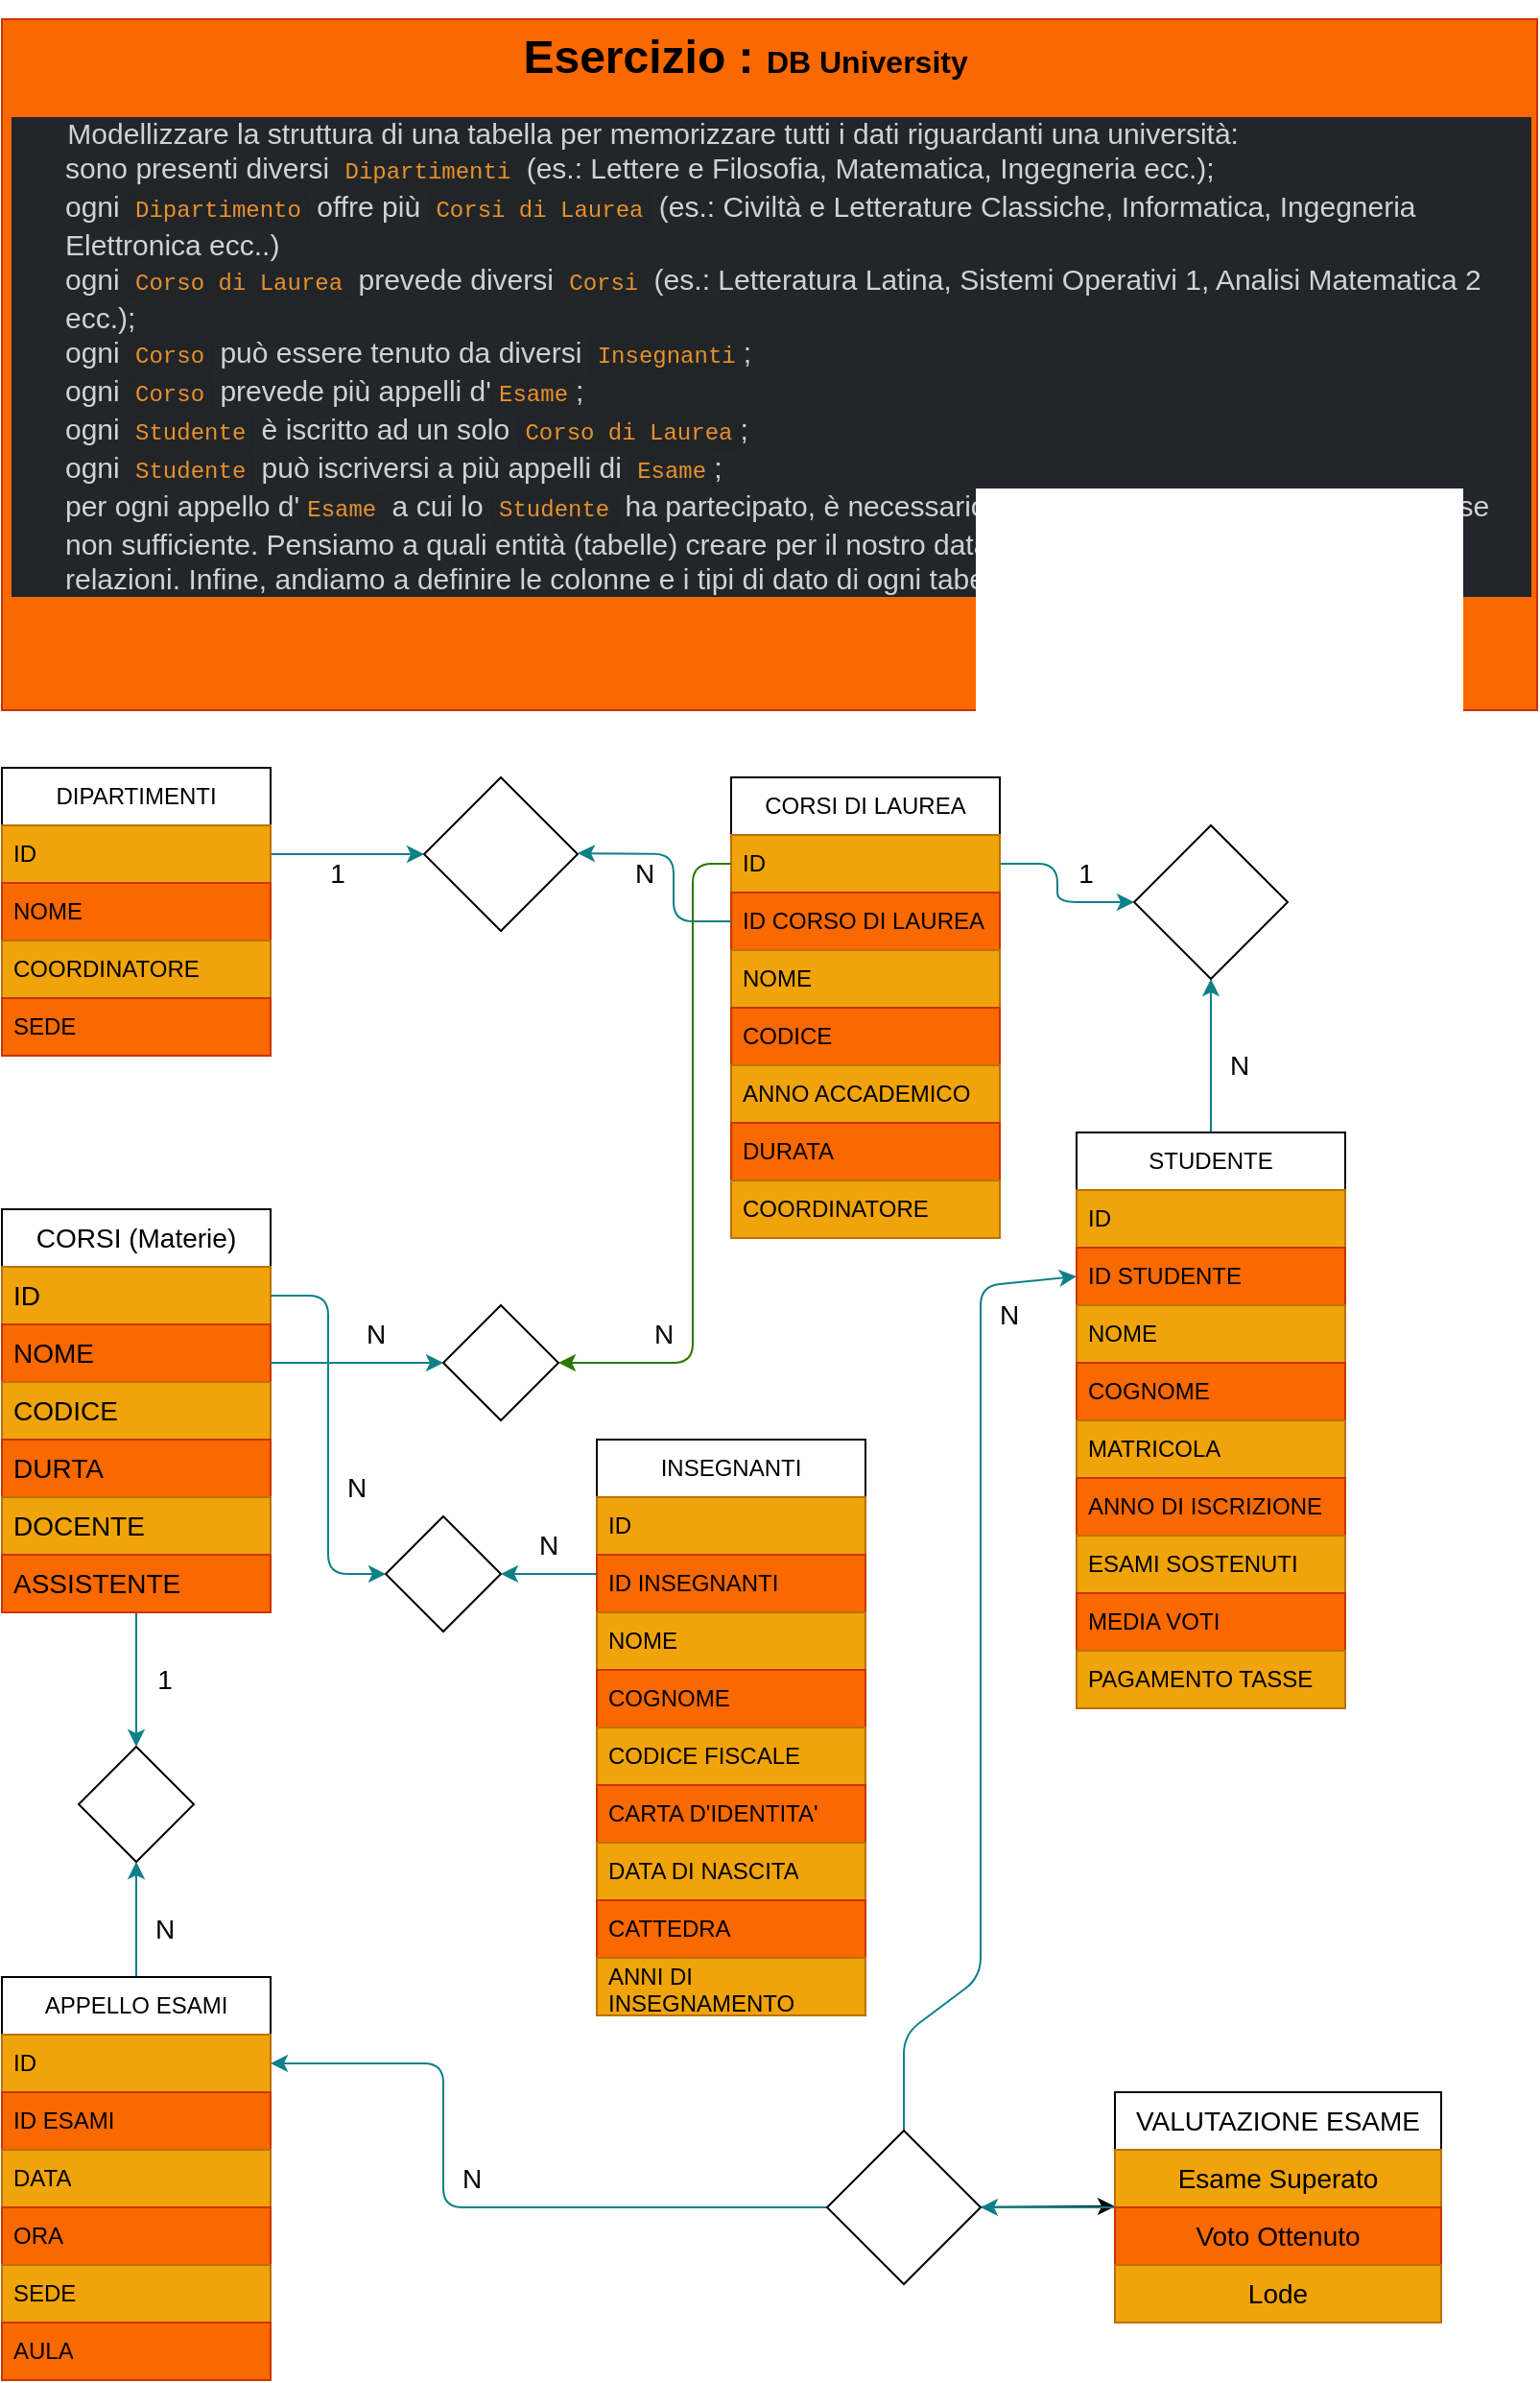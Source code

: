 <mxfile>
    <diagram id="fTMLHT3HFaxz6WOldOXO" name="Pagina-1">
        <mxGraphModel dx="564" dy="1638" grid="1" gridSize="10" guides="1" tooltips="1" connect="1" arrows="1" fold="1" page="1" pageScale="1" pageWidth="827" pageHeight="1169" math="0" shadow="0">
            <root>
                <mxCell id="0"/>
                <mxCell id="1" parent="0"/>
                <mxCell id="81" value="" style="edgeStyle=none;html=1;fontSize=14;fillColor=#b0e3e6;strokeColor=#0e8088;entryX=0;entryY=0.5;entryDx=0;entryDy=0;" parent="1" target="76" edge="1">
                    <mxGeometry relative="1" as="geometry">
                        <mxPoint x="530" y="60" as="sourcePoint"/>
                        <Array as="points">
                            <mxPoint x="560" y="60"/>
                            <mxPoint x="560" y="80"/>
                        </Array>
                    </mxGeometry>
                </mxCell>
                <mxCell id="3" value="CORSI DI LAUREA" style="swimlane;fontStyle=0;childLayout=stackLayout;horizontal=1;startSize=30;horizontalStack=0;resizeParent=1;resizeParentMax=0;resizeLast=0;collapsible=1;marginBottom=0;whiteSpace=wrap;html=1;" parent="1" vertex="1">
                    <mxGeometry x="390" y="15" width="140" height="240" as="geometry">
                        <mxRectangle x="350" y="10" width="150" height="30" as="alternateBounds"/>
                    </mxGeometry>
                </mxCell>
                <mxCell id="21" value="ID&lt;span style=&quot;white-space: pre;&quot;&gt;&#9;&lt;/span&gt;" style="text;strokeColor=#BD7000;fillColor=#f0a30a;align=left;verticalAlign=middle;spacingLeft=4;spacingRight=4;overflow=hidden;points=[[0,0.5],[1,0.5]];portConstraint=eastwest;rotatable=0;whiteSpace=wrap;html=1;fontColor=#000000;" parent="3" vertex="1">
                    <mxGeometry y="30" width="140" height="30" as="geometry"/>
                </mxCell>
                <mxCell id="22" value="ID CORSO DI LAUREA" style="text;strokeColor=#C73500;fillColor=#fa6800;align=left;verticalAlign=middle;spacingLeft=4;spacingRight=4;overflow=hidden;points=[[0,0.5],[1,0.5]];portConstraint=eastwest;rotatable=0;whiteSpace=wrap;html=1;fontColor=#000000;" parent="3" vertex="1">
                    <mxGeometry y="60" width="140" height="30" as="geometry"/>
                </mxCell>
                <mxCell id="27" value="NOME" style="text;strokeColor=#BD7000;fillColor=#f0a30a;align=left;verticalAlign=middle;spacingLeft=4;spacingRight=4;overflow=hidden;points=[[0,0.5],[1,0.5]];portConstraint=eastwest;rotatable=0;whiteSpace=wrap;html=1;fontColor=#000000;" parent="3" vertex="1">
                    <mxGeometry y="90" width="140" height="30" as="geometry"/>
                </mxCell>
                <mxCell id="23" value="CODICE" style="text;strokeColor=#C73500;fillColor=#fa6800;align=left;verticalAlign=middle;spacingLeft=4;spacingRight=4;overflow=hidden;points=[[0,0.5],[1,0.5]];portConstraint=eastwest;rotatable=0;whiteSpace=wrap;html=1;fontColor=#000000;" parent="3" vertex="1">
                    <mxGeometry y="120" width="140" height="30" as="geometry"/>
                </mxCell>
                <mxCell id="24" value="ANNO ACCADEMICO" style="text;strokeColor=#BD7000;fillColor=#f0a30a;align=left;verticalAlign=middle;spacingLeft=4;spacingRight=4;overflow=hidden;points=[[0,0.5],[1,0.5]];portConstraint=eastwest;rotatable=0;whiteSpace=wrap;html=1;fontColor=#000000;" parent="3" vertex="1">
                    <mxGeometry y="150" width="140" height="30" as="geometry"/>
                </mxCell>
                <mxCell id="25" value="DURATA" style="text;strokeColor=#C73500;fillColor=#fa6800;align=left;verticalAlign=middle;spacingLeft=4;spacingRight=4;overflow=hidden;points=[[0,0.5],[1,0.5]];portConstraint=eastwest;rotatable=0;whiteSpace=wrap;html=1;fontColor=#000000;" parent="3" vertex="1">
                    <mxGeometry y="180" width="140" height="30" as="geometry"/>
                </mxCell>
                <mxCell id="26" value="COORDINATORE" style="text;strokeColor=#BD7000;fillColor=#f0a30a;align=left;verticalAlign=middle;spacingLeft=4;spacingRight=4;overflow=hidden;points=[[0,0.5],[1,0.5]];portConstraint=eastwest;rotatable=0;whiteSpace=wrap;html=1;fontColor=#000000;" parent="3" vertex="1">
                    <mxGeometry y="210" width="140" height="30" as="geometry"/>
                </mxCell>
                <mxCell id="72" value="" style="edgeStyle=none;html=1;fontSize=14;strokeColor=#0e8088;fillColor=#b0e3e6;exitX=1;exitY=0.5;exitDx=0;exitDy=0;entryX=0;entryY=0.5;entryDx=0;entryDy=0;" parent="1" target="12" edge="1" source="8">
                    <mxGeometry relative="1" as="geometry">
                        <mxPoint x="150" y="80" as="sourcePoint"/>
                        <Array as="points">
                            <mxPoint x="220" y="55"/>
                        </Array>
                    </mxGeometry>
                </mxCell>
                <mxCell id="7" value="DIPARTIMENTI" style="swimlane;fontStyle=0;childLayout=stackLayout;horizontal=1;startSize=30;horizontalStack=0;resizeParent=1;resizeParentMax=0;resizeLast=0;collapsible=1;marginBottom=0;whiteSpace=wrap;html=1;" parent="1" vertex="1">
                    <mxGeometry x="10" y="10" width="140" height="150" as="geometry"/>
                </mxCell>
                <mxCell id="8" value="ID" style="text;align=left;verticalAlign=middle;spacingLeft=4;spacingRight=4;overflow=hidden;points=[[0,0.5],[1,0.5]];portConstraint=eastwest;rotatable=0;whiteSpace=wrap;html=1;fillColor=#f0a30a;fontColor=#000000;strokeColor=#BD7000;" parent="7" vertex="1">
                    <mxGeometry y="30" width="140" height="30" as="geometry"/>
                </mxCell>
                <mxCell id="10" value="NOME&lt;span style=&quot;white-space: pre;&quot;&gt;&#9;&lt;span style=&quot;white-space: pre;&quot;&gt;&#9;&lt;/span&gt;&lt;/span&gt;" style="text;align=left;verticalAlign=middle;spacingLeft=4;spacingRight=4;overflow=hidden;points=[[0,0.5],[1,0.5]];portConstraint=eastwest;rotatable=0;whiteSpace=wrap;html=1;fillColor=#fa6800;fontColor=#000000;strokeColor=#C73500;" parent="7" vertex="1">
                    <mxGeometry y="60" width="140" height="30" as="geometry"/>
                </mxCell>
                <mxCell id="5" value="COORDINATORE" style="text;strokeColor=#BD7000;fillColor=#f0a30a;align=left;verticalAlign=middle;spacingLeft=4;spacingRight=4;overflow=hidden;points=[[0,0.5],[1,0.5]];portConstraint=eastwest;rotatable=0;whiteSpace=wrap;html=1;fontColor=#000000;" parent="7" vertex="1">
                    <mxGeometry y="90" width="140" height="30" as="geometry"/>
                </mxCell>
                <mxCell id="6" value="SEDE" style="text;strokeColor=#C73500;fillColor=#fa6800;align=left;verticalAlign=middle;spacingLeft=4;spacingRight=4;overflow=hidden;points=[[0,0.5],[1,0.5]];portConstraint=eastwest;rotatable=0;whiteSpace=wrap;html=1;fontColor=#000000;" parent="7" vertex="1">
                    <mxGeometry y="120" width="140" height="30" as="geometry"/>
                </mxCell>
                <mxCell id="12" value="" style="rhombus;whiteSpace=wrap;html=1;" parent="1" vertex="1">
                    <mxGeometry x="230" y="15" width="80" height="80" as="geometry"/>
                </mxCell>
                <mxCell id="14" value="INSEGNANTI" style="swimlane;fontStyle=0;childLayout=stackLayout;horizontal=1;startSize=30;horizontalStack=0;resizeParent=1;resizeParentMax=0;resizeLast=0;collapsible=1;marginBottom=0;whiteSpace=wrap;html=1;" parent="1" vertex="1">
                    <mxGeometry x="320" y="360" width="140" height="300" as="geometry"/>
                </mxCell>
                <mxCell id="15" value="ID" style="text;strokeColor=#BD7000;fillColor=#f0a30a;align=left;verticalAlign=middle;spacingLeft=4;spacingRight=4;overflow=hidden;points=[[0,0.5],[1,0.5]];portConstraint=eastwest;rotatable=0;whiteSpace=wrap;html=1;fontColor=#000000;" parent="14" vertex="1">
                    <mxGeometry y="30" width="140" height="30" as="geometry"/>
                </mxCell>
                <mxCell id="16" value="ID INSEGNANTI" style="text;strokeColor=#C73500;fillColor=#fa6800;align=left;verticalAlign=middle;spacingLeft=4;spacingRight=4;overflow=hidden;points=[[0,0.5],[1,0.5]];portConstraint=eastwest;rotatable=0;whiteSpace=wrap;html=1;fontColor=#000000;" parent="14" vertex="1">
                    <mxGeometry y="60" width="140" height="30" as="geometry"/>
                </mxCell>
                <mxCell id="17" value="NOME" style="text;strokeColor=#BD7000;fillColor=#f0a30a;align=left;verticalAlign=middle;spacingLeft=4;spacingRight=4;overflow=hidden;points=[[0,0.5],[1,0.5]];portConstraint=eastwest;rotatable=0;whiteSpace=wrap;html=1;fontColor=#000000;" parent="14" vertex="1">
                    <mxGeometry y="90" width="140" height="30" as="geometry"/>
                </mxCell>
                <mxCell id="4" value="COGNOME" style="text;strokeColor=#C73500;fillColor=#fa6800;align=left;verticalAlign=middle;spacingLeft=4;spacingRight=4;overflow=hidden;points=[[0,0.5],[1,0.5]];portConstraint=eastwest;rotatable=0;whiteSpace=wrap;html=1;fontColor=#000000;" parent="14" vertex="1">
                    <mxGeometry y="120" width="140" height="30" as="geometry"/>
                </mxCell>
                <mxCell id="28" value="CODICE FISCALE" style="text;strokeColor=#BD7000;fillColor=#f0a30a;align=left;verticalAlign=middle;spacingLeft=4;spacingRight=4;overflow=hidden;points=[[0,0.5],[1,0.5]];portConstraint=eastwest;rotatable=0;whiteSpace=wrap;html=1;fontColor=#000000;" parent="14" vertex="1">
                    <mxGeometry y="150" width="140" height="30" as="geometry"/>
                </mxCell>
                <mxCell id="29" value="CARTA D'IDENTITA'" style="text;strokeColor=#C73500;fillColor=#fa6800;align=left;verticalAlign=middle;spacingLeft=4;spacingRight=4;overflow=hidden;points=[[0,0.5],[1,0.5]];portConstraint=eastwest;rotatable=0;whiteSpace=wrap;html=1;fontColor=#000000;" parent="14" vertex="1">
                    <mxGeometry y="180" width="140" height="30" as="geometry"/>
                </mxCell>
                <mxCell id="30" value="DATA DI NASCITA" style="text;strokeColor=#BD7000;fillColor=#f0a30a;align=left;verticalAlign=middle;spacingLeft=4;spacingRight=4;overflow=hidden;points=[[0,0.5],[1,0.5]];portConstraint=eastwest;rotatable=0;whiteSpace=wrap;html=1;fontColor=#000000;" parent="14" vertex="1">
                    <mxGeometry y="210" width="140" height="30" as="geometry"/>
                </mxCell>
                <mxCell id="31" value="CATTEDRA" style="text;strokeColor=#C73500;fillColor=#fa6800;align=left;verticalAlign=middle;spacingLeft=4;spacingRight=4;overflow=hidden;points=[[0,0.5],[1,0.5]];portConstraint=eastwest;rotatable=0;whiteSpace=wrap;html=1;fontColor=#000000;" parent="14" vertex="1">
                    <mxGeometry y="240" width="140" height="30" as="geometry"/>
                </mxCell>
                <mxCell id="32" value="ANNI DI INSEGNAMENTO" style="text;strokeColor=#BD7000;fillColor=#f0a30a;align=left;verticalAlign=middle;spacingLeft=4;spacingRight=4;overflow=hidden;points=[[0,0.5],[1,0.5]];portConstraint=eastwest;rotatable=0;whiteSpace=wrap;html=1;fontColor=#000000;" parent="14" vertex="1">
                    <mxGeometry y="270" width="140" height="30" as="geometry"/>
                </mxCell>
                <mxCell id="107" value="" style="edgeStyle=none;html=1;fontSize=14;fillColor=#b0e3e6;strokeColor=#0e8088;" parent="1" source="34" target="105" edge="1">
                    <mxGeometry relative="1" as="geometry"/>
                </mxCell>
                <mxCell id="34" value="APPELLO ESAMI" style="swimlane;fontStyle=0;childLayout=stackLayout;horizontal=1;startSize=30;horizontalStack=0;resizeParent=1;resizeParentMax=0;resizeLast=0;collapsible=1;marginBottom=0;whiteSpace=wrap;html=1;" parent="1" vertex="1">
                    <mxGeometry x="10" y="640" width="140" height="210" as="geometry"/>
                </mxCell>
                <mxCell id="35" value="ID" style="text;strokeColor=#BD7000;fillColor=#f0a30a;align=left;verticalAlign=middle;spacingLeft=4;spacingRight=4;overflow=hidden;points=[[0,0.5],[1,0.5]];portConstraint=eastwest;rotatable=0;whiteSpace=wrap;html=1;fontColor=#000000;" parent="34" vertex="1">
                    <mxGeometry y="30" width="140" height="30" as="geometry"/>
                </mxCell>
                <mxCell id="36" value="ID ESAMI" style="text;strokeColor=#C73500;fillColor=#fa6800;align=left;verticalAlign=middle;spacingLeft=4;spacingRight=4;overflow=hidden;points=[[0,0.5],[1,0.5]];portConstraint=eastwest;rotatable=0;whiteSpace=wrap;html=1;fontColor=#000000;" parent="34" vertex="1">
                    <mxGeometry y="60" width="140" height="30" as="geometry"/>
                </mxCell>
                <mxCell id="37" value="DATA" style="text;strokeColor=#BD7000;fillColor=#f0a30a;align=left;verticalAlign=middle;spacingLeft=4;spacingRight=4;overflow=hidden;points=[[0,0.5],[1,0.5]];portConstraint=eastwest;rotatable=0;whiteSpace=wrap;html=1;fontColor=#000000;" parent="34" vertex="1">
                    <mxGeometry y="90" width="140" height="30" as="geometry"/>
                </mxCell>
                <mxCell id="38" value="ORA" style="text;strokeColor=#C73500;fillColor=#fa6800;align=left;verticalAlign=middle;spacingLeft=4;spacingRight=4;overflow=hidden;points=[[0,0.5],[1,0.5]];portConstraint=eastwest;rotatable=0;whiteSpace=wrap;html=1;fontColor=#000000;" parent="34" vertex="1">
                    <mxGeometry y="120" width="140" height="30" as="geometry"/>
                </mxCell>
                <mxCell id="39" value="SEDE" style="text;strokeColor=#BD7000;fillColor=#f0a30a;align=left;verticalAlign=middle;spacingLeft=4;spacingRight=4;overflow=hidden;points=[[0,0.5],[1,0.5]];portConstraint=eastwest;rotatable=0;whiteSpace=wrap;html=1;fontColor=#000000;" parent="34" vertex="1">
                    <mxGeometry y="150" width="140" height="30" as="geometry"/>
                </mxCell>
                <mxCell id="40" value="AULA" style="text;strokeColor=#C73500;fillColor=#fa6800;align=left;verticalAlign=middle;spacingLeft=4;spacingRight=4;overflow=hidden;points=[[0,0.5],[1,0.5]];portConstraint=eastwest;rotatable=0;whiteSpace=wrap;html=1;fontColor=#000000;" parent="34" vertex="1">
                    <mxGeometry y="180" width="140" height="30" as="geometry"/>
                </mxCell>
                <mxCell id="109" value="" style="edgeStyle=none;html=1;fontSize=14;fillColor=#b0e3e6;strokeColor=#0e8088;" parent="1" source="41" target="76" edge="1">
                    <mxGeometry relative="1" as="geometry"/>
                </mxCell>
                <mxCell id="41" value="STUDENTE" style="swimlane;fontStyle=0;childLayout=stackLayout;horizontal=1;startSize=30;horizontalStack=0;resizeParent=1;resizeParentMax=0;resizeLast=0;collapsible=1;marginBottom=0;whiteSpace=wrap;html=1;" parent="1" vertex="1">
                    <mxGeometry x="570" y="200" width="140" height="300" as="geometry"/>
                </mxCell>
                <mxCell id="42" value="ID" style="text;strokeColor=#BD7000;fillColor=#f0a30a;align=left;verticalAlign=middle;spacingLeft=4;spacingRight=4;overflow=hidden;points=[[0,0.5],[1,0.5]];portConstraint=eastwest;rotatable=0;whiteSpace=wrap;html=1;fontColor=#000000;" parent="41" vertex="1">
                    <mxGeometry y="30" width="140" height="30" as="geometry"/>
                </mxCell>
                <mxCell id="43" value="ID STUDENTE" style="text;strokeColor=#C73500;fillColor=#fa6800;align=left;verticalAlign=middle;spacingLeft=4;spacingRight=4;overflow=hidden;points=[[0,0.5],[1,0.5]];portConstraint=eastwest;rotatable=0;whiteSpace=wrap;html=1;fontColor=#000000;" parent="41" vertex="1">
                    <mxGeometry y="60" width="140" height="30" as="geometry"/>
                </mxCell>
                <mxCell id="44" value="NOME" style="text;strokeColor=#BD7000;fillColor=#f0a30a;align=left;verticalAlign=middle;spacingLeft=4;spacingRight=4;overflow=hidden;points=[[0,0.5],[1,0.5]];portConstraint=eastwest;rotatable=0;whiteSpace=wrap;html=1;fontColor=#000000;" parent="41" vertex="1">
                    <mxGeometry y="90" width="140" height="30" as="geometry"/>
                </mxCell>
                <mxCell id="45" value="COGNOME" style="text;strokeColor=#C73500;fillColor=#fa6800;align=left;verticalAlign=middle;spacingLeft=4;spacingRight=4;overflow=hidden;points=[[0,0.5],[1,0.5]];portConstraint=eastwest;rotatable=0;whiteSpace=wrap;html=1;fontColor=#000000;" parent="41" vertex="1">
                    <mxGeometry y="120" width="140" height="30" as="geometry"/>
                </mxCell>
                <mxCell id="46" value="MATRICOLA" style="text;strokeColor=#BD7000;fillColor=#f0a30a;align=left;verticalAlign=middle;spacingLeft=4;spacingRight=4;overflow=hidden;points=[[0,0.5],[1,0.5]];portConstraint=eastwest;rotatable=0;whiteSpace=wrap;html=1;fontColor=#000000;" parent="41" vertex="1">
                    <mxGeometry y="150" width="140" height="30" as="geometry"/>
                </mxCell>
                <mxCell id="47" value="ANNO DI ISCRIZIONE" style="text;strokeColor=#C73500;fillColor=#fa6800;align=left;verticalAlign=middle;spacingLeft=4;spacingRight=4;overflow=hidden;points=[[0,0.5],[1,0.5]];portConstraint=eastwest;rotatable=0;whiteSpace=wrap;html=1;fontColor=#000000;" parent="41" vertex="1">
                    <mxGeometry y="180" width="140" height="30" as="geometry"/>
                </mxCell>
                <mxCell id="48" value="ESAMI SOSTENUTI" style="text;strokeColor=#BD7000;fillColor=#f0a30a;align=left;verticalAlign=middle;spacingLeft=4;spacingRight=4;overflow=hidden;points=[[0,0.5],[1,0.5]];portConstraint=eastwest;rotatable=0;whiteSpace=wrap;html=1;fontColor=#000000;" parent="41" vertex="1">
                    <mxGeometry y="210" width="140" height="30" as="geometry"/>
                </mxCell>
                <mxCell id="49" value="MEDIA VOTI" style="text;strokeColor=#C73500;fillColor=#fa6800;align=left;verticalAlign=middle;spacingLeft=4;spacingRight=4;overflow=hidden;points=[[0,0.5],[1,0.5]];portConstraint=eastwest;rotatable=0;whiteSpace=wrap;html=1;fontColor=#000000;" parent="41" vertex="1">
                    <mxGeometry y="240" width="140" height="30" as="geometry"/>
                </mxCell>
                <mxCell id="50" value="PAGAMENTO TASSE" style="text;strokeColor=#BD7000;fillColor=#f0a30a;align=left;verticalAlign=middle;spacingLeft=4;spacingRight=4;overflow=hidden;points=[[0,0.5],[1,0.5]];portConstraint=eastwest;rotatable=0;whiteSpace=wrap;html=1;fontColor=#000000;" parent="41" vertex="1">
                    <mxGeometry y="270" width="140" height="30" as="geometry"/>
                </mxCell>
                <mxCell id="51" value="&lt;h1&gt;&amp;nbsp; &amp;nbsp; &amp;nbsp;&lt;span style=&quot;white-space: pre;&quot;&gt;&#9;&lt;/span&gt;&lt;span style=&quot;white-space: pre;&quot;&gt;&#9;&lt;/span&gt;&lt;span style=&quot;white-space: pre;&quot;&gt;&#9;&lt;/span&gt;&lt;span style=&quot;white-space: pre;&quot;&gt;&#9;&lt;/span&gt;&lt;span style=&quot;white-space: pre;&quot;&gt;&#9;&lt;/span&gt;Esercizio : &lt;font style=&quot;font-size: 16px;&quot;&gt;DB University&lt;/font&gt;&lt;/h1&gt;&lt;div class=&quot;p-rich_text_section&quot; style=&quot;box-sizing: inherit; counter-reset: list-0 0 list-1 0 list-2 0 list-3 0 list-4 0 list-5 0 list-6 0 list-7 0 list-8 0 list-9 0; color: rgb(209, 210, 211); font-family: Slack-Lato, Slack-Fractions, appleLogo, sans-serif; font-size: 15px; font-variant-ligatures: common-ligatures; background-color: rgb(34, 37, 41);&quot;&gt;&amp;nbsp; &amp;nbsp; &amp;nbsp; &amp;nbsp;Modellizzare la struttura di una tabella per memorizzare tutti i dati riguardanti una università:&lt;br style=&quot;box-sizing: inherit;&quot;&gt;&lt;/div&gt;&lt;ul data-stringify-type=&quot;unordered-list&quot; class=&quot;p-rich_text_list p-rich_text_list__bullet&quot; data-indent=&quot;0&quot; data-border=&quot;0&quot; style=&quot;box-sizing: inherit; margin: 0px; padding: 0px; list-style-type: none; color: rgb(209, 210, 211); font-family: Slack-Lato, Slack-Fractions, appleLogo, sans-serif; font-size: 15px; font-variant-ligatures: common-ligatures; background-color: rgb(34, 37, 41);&quot;&gt;&lt;li data-stringify-indent=&quot;0&quot; data-stringify-border=&quot;0&quot; style=&quot;box-sizing: inherit; margin-bottom: 0px; list-style-type: none; margin-left: 28px;&quot;&gt;sono presenti diversi&amp;nbsp;&lt;code data-stringify-type=&quot;code&quot; class=&quot;c-mrkdwn__code&quot; style=&quot;box-sizing: inherit; background-color: rgba(var(--sk_foreground_min,29,28,29),0.04); border: 1px solid var(--saf-0); border-radius: 3px; color: rgb(232, 145, 45); padding: 2px 3px 1px; --saf-0:rgba(var(--sk_foreground_low,29,28,29),0.13); overflow-wrap: break-word; font-size: 12px; font-variant-ligatures: none; line-height: 1.5; tab-size: 4; word-break: normal; font-family: Monaco, Menlo, Consolas, &amp;quot;Courier New&amp;quot;, monospace !important;&quot;&gt;Dipartimenti&lt;/code&gt;&amp;nbsp;(es.: Lettere e Filosofia, Matematica, Ingegneria ecc.);&lt;/li&gt;&lt;li data-stringify-indent=&quot;0&quot; data-stringify-border=&quot;0&quot; style=&quot;box-sizing: inherit; margin-bottom: 0px; list-style-type: none; margin-left: 28px;&quot;&gt;ogni&amp;nbsp;&lt;code data-stringify-type=&quot;code&quot; class=&quot;c-mrkdwn__code&quot; style=&quot;box-sizing: inherit; background-color: rgba(var(--sk_foreground_min,29,28,29),0.04); border: 1px solid var(--saf-0); border-radius: 3px; color: rgb(232, 145, 45); padding: 2px 3px 1px; --saf-0:rgba(var(--sk_foreground_low,29,28,29),0.13); overflow-wrap: break-word; font-size: 12px; font-variant-ligatures: none; line-height: 1.5; tab-size: 4; word-break: normal; font-family: Monaco, Menlo, Consolas, &amp;quot;Courier New&amp;quot;, monospace !important;&quot;&gt;Dipartimento&lt;/code&gt;&amp;nbsp;offre più&amp;nbsp;&lt;code data-stringify-type=&quot;code&quot; class=&quot;c-mrkdwn__code&quot; style=&quot;box-sizing: inherit; background-color: rgba(var(--sk_foreground_min,29,28,29),0.04); border: 1px solid var(--saf-0); border-radius: 3px; color: rgb(232, 145, 45); padding: 2px 3px 1px; --saf-0:rgba(var(--sk_foreground_low,29,28,29),0.13); overflow-wrap: break-word; font-size: 12px; font-variant-ligatures: none; line-height: 1.5; tab-size: 4; word-break: normal; font-family: Monaco, Menlo, Consolas, &amp;quot;Courier New&amp;quot;, monospace !important;&quot;&gt;Corsi di Laurea&lt;/code&gt;&amp;nbsp;(es.: Civiltà e Letterature Classiche, Informatica, Ingegneria Elettronica ecc..)&lt;/li&gt;&lt;li data-stringify-indent=&quot;0&quot; data-stringify-border=&quot;0&quot; style=&quot;box-sizing: inherit; margin-bottom: 0px; list-style-type: none; margin-left: 28px;&quot;&gt;ogni&amp;nbsp;&lt;code data-stringify-type=&quot;code&quot; class=&quot;c-mrkdwn__code&quot; style=&quot;box-sizing: inherit; background-color: rgba(var(--sk_foreground_min,29,28,29),0.04); border: 1px solid var(--saf-0); border-radius: 3px; color: rgb(232, 145, 45); padding: 2px 3px 1px; --saf-0:rgba(var(--sk_foreground_low,29,28,29),0.13); overflow-wrap: break-word; font-size: 12px; font-variant-ligatures: none; line-height: 1.5; tab-size: 4; word-break: normal; font-family: Monaco, Menlo, Consolas, &amp;quot;Courier New&amp;quot;, monospace !important;&quot;&gt;Corso di Laurea&lt;/code&gt;&amp;nbsp;prevede diversi&amp;nbsp;&lt;code data-stringify-type=&quot;code&quot; class=&quot;c-mrkdwn__code&quot; style=&quot;box-sizing: inherit; background-color: rgba(var(--sk_foreground_min,29,28,29),0.04); border: 1px solid var(--saf-0); border-radius: 3px; color: rgb(232, 145, 45); padding: 2px 3px 1px; --saf-0:rgba(var(--sk_foreground_low,29,28,29),0.13); overflow-wrap: break-word; font-size: 12px; font-variant-ligatures: none; line-height: 1.5; tab-size: 4; word-break: normal; font-family: Monaco, Menlo, Consolas, &amp;quot;Courier New&amp;quot;, monospace !important;&quot;&gt;Corsi&lt;/code&gt;&amp;nbsp;(es.: Letteratura Latina, Sistemi Operativi 1, Analisi Matematica 2 ecc.);&lt;/li&gt;&lt;li data-stringify-indent=&quot;0&quot; data-stringify-border=&quot;0&quot; style=&quot;box-sizing: inherit; margin-bottom: 0px; list-style-type: none; margin-left: 28px;&quot;&gt;ogni&amp;nbsp;&lt;code data-stringify-type=&quot;code&quot; class=&quot;c-mrkdwn__code&quot; style=&quot;box-sizing: inherit; background-color: rgba(var(--sk_foreground_min,29,28,29),0.04); border: 1px solid var(--saf-0); border-radius: 3px; color: rgb(232, 145, 45); padding: 2px 3px 1px; --saf-0:rgba(var(--sk_foreground_low,29,28,29),0.13); overflow-wrap: break-word; font-size: 12px; font-variant-ligatures: none; line-height: 1.5; tab-size: 4; word-break: normal; font-family: Monaco, Menlo, Consolas, &amp;quot;Courier New&amp;quot;, monospace !important;&quot;&gt;Corso&lt;/code&gt;&amp;nbsp;può essere tenuto da diversi&amp;nbsp;&lt;code data-stringify-type=&quot;code&quot; class=&quot;c-mrkdwn__code&quot; style=&quot;box-sizing: inherit; background-color: rgba(var(--sk_foreground_min,29,28,29),0.04); border: 1px solid var(--saf-0); border-radius: 3px; color: rgb(232, 145, 45); padding: 2px 3px 1px; --saf-0:rgba(var(--sk_foreground_low,29,28,29),0.13); overflow-wrap: break-word; font-size: 12px; font-variant-ligatures: none; line-height: 1.5; tab-size: 4; word-break: normal; font-family: Monaco, Menlo, Consolas, &amp;quot;Courier New&amp;quot;, monospace !important;&quot;&gt;Insegnanti&lt;/code&gt;;&lt;/li&gt;&lt;li data-stringify-indent=&quot;0&quot; data-stringify-border=&quot;0&quot; style=&quot;box-sizing: inherit; margin-bottom: 0px; list-style-type: none; margin-left: 28px;&quot;&gt;ogni&amp;nbsp;&lt;code data-stringify-type=&quot;code&quot; class=&quot;c-mrkdwn__code&quot; style=&quot;box-sizing: inherit; background-color: rgba(var(--sk_foreground_min,29,28,29),0.04); border: 1px solid var(--saf-0); border-radius: 3px; color: rgb(232, 145, 45); padding: 2px 3px 1px; --saf-0:rgba(var(--sk_foreground_low,29,28,29),0.13); overflow-wrap: break-word; font-size: 12px; font-variant-ligatures: none; line-height: 1.5; tab-size: 4; word-break: normal; font-family: Monaco, Menlo, Consolas, &amp;quot;Courier New&amp;quot;, monospace !important;&quot;&gt;Corso&lt;/code&gt;&amp;nbsp;prevede più appelli d'&lt;code data-stringify-type=&quot;code&quot; class=&quot;c-mrkdwn__code&quot; style=&quot;box-sizing: inherit; background-color: rgba(var(--sk_foreground_min,29,28,29),0.04); border: 1px solid var(--saf-0); border-radius: 3px; color: rgb(232, 145, 45); padding: 2px 3px 1px; --saf-0:rgba(var(--sk_foreground_low,29,28,29),0.13); overflow-wrap: break-word; font-size: 12px; font-variant-ligatures: none; line-height: 1.5; tab-size: 4; word-break: normal; font-family: Monaco, Menlo, Consolas, &amp;quot;Courier New&amp;quot;, monospace !important;&quot;&gt;Esame&lt;/code&gt;;&lt;/li&gt;&lt;li data-stringify-indent=&quot;0&quot; data-stringify-border=&quot;0&quot; style=&quot;box-sizing: inherit; margin-bottom: 0px; list-style-type: none; margin-left: 28px;&quot;&gt;ogni&amp;nbsp;&lt;code data-stringify-type=&quot;code&quot; class=&quot;c-mrkdwn__code&quot; style=&quot;box-sizing: inherit; background-color: rgba(var(--sk_foreground_min,29,28,29),0.04); border: 1px solid var(--saf-0); border-radius: 3px; color: rgb(232, 145, 45); padding: 2px 3px 1px; --saf-0:rgba(var(--sk_foreground_low,29,28,29),0.13); overflow-wrap: break-word; font-size: 12px; font-variant-ligatures: none; line-height: 1.5; tab-size: 4; word-break: normal; font-family: Monaco, Menlo, Consolas, &amp;quot;Courier New&amp;quot;, monospace !important;&quot;&gt;Studente&lt;/code&gt;&amp;nbsp;è iscritto ad un solo&amp;nbsp;&lt;code data-stringify-type=&quot;code&quot; class=&quot;c-mrkdwn__code&quot; style=&quot;box-sizing: inherit; background-color: rgba(var(--sk_foreground_min,29,28,29),0.04); border: 1px solid var(--saf-0); border-radius: 3px; color: rgb(232, 145, 45); padding: 2px 3px 1px; --saf-0:rgba(var(--sk_foreground_low,29,28,29),0.13); overflow-wrap: break-word; font-size: 12px; font-variant-ligatures: none; line-height: 1.5; tab-size: 4; word-break: normal; font-family: Monaco, Menlo, Consolas, &amp;quot;Courier New&amp;quot;, monospace !important;&quot;&gt;Corso di Laurea&lt;/code&gt;;&lt;/li&gt;&lt;li data-stringify-indent=&quot;0&quot; data-stringify-border=&quot;0&quot; style=&quot;box-sizing: inherit; margin-bottom: 0px; list-style-type: none; margin-left: 28px;&quot;&gt;ogni&amp;nbsp;&lt;code data-stringify-type=&quot;code&quot; class=&quot;c-mrkdwn__code&quot; style=&quot;box-sizing: inherit; background-color: rgba(var(--sk_foreground_min,29,28,29),0.04); border: 1px solid var(--saf-0); border-radius: 3px; color: rgb(232, 145, 45); padding: 2px 3px 1px; --saf-0:rgba(var(--sk_foreground_low,29,28,29),0.13); overflow-wrap: break-word; font-size: 12px; font-variant-ligatures: none; line-height: 1.5; tab-size: 4; word-break: normal; font-family: Monaco, Menlo, Consolas, &amp;quot;Courier New&amp;quot;, monospace !important;&quot;&gt;Studente&lt;/code&gt;&amp;nbsp;può iscriversi a più appelli di&amp;nbsp;&lt;code data-stringify-type=&quot;code&quot; class=&quot;c-mrkdwn__code&quot; style=&quot;box-sizing: inherit; background-color: rgba(var(--sk_foreground_min,29,28,29),0.04); border: 1px solid var(--saf-0); border-radius: 3px; color: rgb(232, 145, 45); padding: 2px 3px 1px; --saf-0:rgba(var(--sk_foreground_low,29,28,29),0.13); overflow-wrap: break-word; font-size: 12px; font-variant-ligatures: none; line-height: 1.5; tab-size: 4; word-break: normal; font-family: Monaco, Menlo, Consolas, &amp;quot;Courier New&amp;quot;, monospace !important;&quot;&gt;Esame&lt;/code&gt;;&lt;/li&gt;&lt;li data-stringify-indent=&quot;0&quot; data-stringify-border=&quot;0&quot; style=&quot;box-sizing: inherit; margin-bottom: 0px; list-style-type: none; margin-left: 28px;&quot;&gt;per ogni appello d'&lt;code data-stringify-type=&quot;code&quot; class=&quot;c-mrkdwn__code&quot; style=&quot;box-sizing: inherit; background-color: rgba(var(--sk_foreground_min,29,28,29),0.04); border: 1px solid var(--saf-0); border-radius: 3px; color: rgb(232, 145, 45); padding: 2px 3px 1px; --saf-0:rgba(var(--sk_foreground_low,29,28,29),0.13); overflow-wrap: break-word; font-size: 12px; font-variant-ligatures: none; line-height: 1.5; tab-size: 4; word-break: normal; font-family: Monaco, Menlo, Consolas, &amp;quot;Courier New&amp;quot;, monospace !important;&quot;&gt;Esame&lt;/code&gt;&amp;nbsp;a cui lo&amp;nbsp;&lt;code data-stringify-type=&quot;code&quot; class=&quot;c-mrkdwn__code&quot; style=&quot;box-sizing: inherit; background-color: rgba(var(--sk_foreground_min,29,28,29),0.04); border: 1px solid var(--saf-0); border-radius: 3px; color: rgb(232, 145, 45); padding: 2px 3px 1px; --saf-0:rgba(var(--sk_foreground_low,29,28,29),0.13); overflow-wrap: break-word; font-size: 12px; font-variant-ligatures: none; line-height: 1.5; tab-size: 4; word-break: normal; font-family: Monaco, Menlo, Consolas, &amp;quot;Courier New&amp;quot;, monospace !important;&quot;&gt;Studente&lt;/code&gt;&amp;nbsp;ha partecipato, è necessario memorizzare il voto ottenuto, anche se non sufficiente. Pensiamo a quali entità (tabelle) creare per il nostro database e cerchiamo poi di stabilirne le relazioni. Infine, andiamo a definire le colonne e i tipi di dato di ogni tabella.&lt;/li&gt;&lt;/ul&gt;" style="text;html=1;spacing=5;spacingTop=-20;whiteSpace=wrap;overflow=hidden;rounded=0;fillColor=#fa6800;strokeColor=#C73500;fontColor=#000000;" parent="1" vertex="1">
                    <mxGeometry x="10" y="-380" width="800" height="360" as="geometry"/>
                </mxCell>
                <mxCell id="74" value="1" style="text;html=1;strokeColor=none;fillColor=none;align=center;verticalAlign=middle;whiteSpace=wrap;rounded=0;fontSize=14;" parent="1" vertex="1">
                    <mxGeometry x="170" y="50" width="30" height="30" as="geometry"/>
                </mxCell>
                <mxCell id="75" value="N" style="text;html=1;strokeColor=none;fillColor=none;align=center;verticalAlign=middle;whiteSpace=wrap;rounded=0;fontSize=14;" parent="1" vertex="1">
                    <mxGeometry x="330" y="50" width="30" height="30" as="geometry"/>
                </mxCell>
                <mxCell id="76" value="" style="rhombus;whiteSpace=wrap;html=1;fontSize=14;" parent="1" vertex="1">
                    <mxGeometry x="600" y="40" width="80" height="80" as="geometry"/>
                </mxCell>
                <mxCell id="106" value="" style="edgeStyle=none;html=1;fontSize=14;fillColor=#b0e3e6;strokeColor=#0e8088;" parent="1" source="77" target="105" edge="1">
                    <mxGeometry relative="1" as="geometry"/>
                </mxCell>
                <mxCell id="77" value="CORSI (Materie)" style="swimlane;fontStyle=0;childLayout=stackLayout;horizontal=1;startSize=30;horizontalStack=0;resizeParent=1;resizeParentMax=0;resizeLast=0;collapsible=1;marginBottom=0;whiteSpace=wrap;html=1;fontSize=14;" parent="1" vertex="1">
                    <mxGeometry x="10" y="240" width="140" height="210" as="geometry"/>
                </mxCell>
                <mxCell id="78" value="ID" style="text;strokeColor=#BD7000;fillColor=#f0a30a;align=left;verticalAlign=middle;spacingLeft=4;spacingRight=4;overflow=hidden;points=[[0,0.5],[1,0.5]];portConstraint=eastwest;rotatable=0;whiteSpace=wrap;html=1;fontSize=14;fontColor=#000000;" parent="77" vertex="1">
                    <mxGeometry y="30" width="140" height="30" as="geometry"/>
                </mxCell>
                <mxCell id="80" value="NOME" style="text;strokeColor=#C73500;fillColor=#fa6800;align=left;verticalAlign=middle;spacingLeft=4;spacingRight=4;overflow=hidden;points=[[0,0.5],[1,0.5]];portConstraint=eastwest;rotatable=0;whiteSpace=wrap;html=1;fontSize=14;fontColor=#000000;" parent="77" vertex="1">
                    <mxGeometry y="60" width="140" height="30" as="geometry"/>
                </mxCell>
                <mxCell id="84" value="CODICE" style="text;strokeColor=#BD7000;fillColor=#f0a30a;align=left;verticalAlign=middle;spacingLeft=4;spacingRight=4;overflow=hidden;points=[[0,0.5],[1,0.5]];portConstraint=eastwest;rotatable=0;whiteSpace=wrap;html=1;fontSize=14;fontColor=#000000;" parent="77" vertex="1">
                    <mxGeometry y="90" width="140" height="30" as="geometry"/>
                </mxCell>
                <mxCell id="85" value="DURTA" style="text;strokeColor=#C73500;fillColor=#fa6800;align=left;verticalAlign=middle;spacingLeft=4;spacingRight=4;overflow=hidden;points=[[0,0.5],[1,0.5]];portConstraint=eastwest;rotatable=0;whiteSpace=wrap;html=1;fontSize=14;fontColor=#000000;" parent="77" vertex="1">
                    <mxGeometry y="120" width="140" height="30" as="geometry"/>
                </mxCell>
                <mxCell id="83" value="DOCENTE" style="text;strokeColor=#BD7000;fillColor=#f0a30a;align=left;verticalAlign=middle;spacingLeft=4;spacingRight=4;overflow=hidden;points=[[0,0.5],[1,0.5]];portConstraint=eastwest;rotatable=0;whiteSpace=wrap;html=1;fontSize=14;fontColor=#000000;" parent="77" vertex="1">
                    <mxGeometry y="150" width="140" height="30" as="geometry"/>
                </mxCell>
                <mxCell id="86" value="ASSISTENTE" style="text;strokeColor=#C73500;fillColor=#fa6800;align=left;verticalAlign=middle;spacingLeft=4;spacingRight=4;overflow=hidden;points=[[0,0.5],[1,0.5]];portConstraint=eastwest;rotatable=0;whiteSpace=wrap;html=1;fontSize=14;fontColor=#000000;" parent="77" vertex="1">
                    <mxGeometry y="180" width="140" height="30" as="geometry"/>
                </mxCell>
                <mxCell id="87" value="" style="rhombus;whiteSpace=wrap;html=1;fontSize=14;" parent="1" vertex="1">
                    <mxGeometry x="240" y="290" width="60" height="60" as="geometry"/>
                </mxCell>
                <mxCell id="98" value="" style="rhombus;whiteSpace=wrap;html=1;fontSize=14;" parent="1" vertex="1">
                    <mxGeometry x="210" y="400" width="60" height="60" as="geometry"/>
                </mxCell>
                <mxCell id="127" style="edgeStyle=none;html=1;fontSize=14;fillColor=#b0e3e6;strokeColor=#0e8088;entryX=1;entryY=0.5;entryDx=0;entryDy=0;exitX=0;exitY=0.5;exitDx=0;exitDy=0;" parent="1" source="102" edge="1" target="35">
                    <mxGeometry relative="1" as="geometry">
                        <mxPoint x="150" y="760" as="targetPoint"/>
                        <Array as="points">
                            <mxPoint x="240" y="760"/>
                            <mxPoint x="240" y="685"/>
                        </Array>
                    </mxGeometry>
                </mxCell>
                <mxCell id="128" style="edgeStyle=none;html=1;entryX=0;entryY=0.5;entryDx=0;entryDy=0;fontSize=14;fillColor=#b0e3e6;strokeColor=#0e8088;" parent="1" source="102" target="43" edge="1">
                    <mxGeometry relative="1" as="geometry">
                        <Array as="points">
                            <mxPoint x="480" y="670"/>
                            <mxPoint x="520" y="640"/>
                            <mxPoint x="520" y="440"/>
                            <mxPoint x="520" y="280"/>
                        </Array>
                    </mxGeometry>
                </mxCell>
                <mxCell id="129" style="edgeStyle=none;html=1;fontSize=14;entryX=0;entryY=-0.017;entryDx=0;entryDy=0;entryPerimeter=0;" parent="1" source="102" target="138" edge="1">
                    <mxGeometry relative="1" as="geometry">
                        <mxPoint x="585.7" y="758.8" as="targetPoint"/>
                    </mxGeometry>
                </mxCell>
                <mxCell id="102" value="" style="rhombus;whiteSpace=wrap;html=1;fontSize=14;" parent="1" vertex="1">
                    <mxGeometry x="440" y="720" width="80" height="80" as="geometry"/>
                </mxCell>
                <mxCell id="105" value="" style="rhombus;whiteSpace=wrap;html=1;fontSize=14;" parent="1" vertex="1">
                    <mxGeometry x="50" y="520" width="60" height="60" as="geometry"/>
                </mxCell>
                <mxCell id="110" style="edgeStyle=none;html=1;fontSize=14;fillColor=#b0e3e6;strokeColor=#0e8088;exitX=0;exitY=0.5;exitDx=0;exitDy=0;" parent="1" edge="1" source="22">
                    <mxGeometry relative="1" as="geometry">
                        <mxPoint x="390" y="54.5" as="sourcePoint"/>
                        <mxPoint x="310" y="54.5" as="targetPoint"/>
                        <Array as="points">
                            <mxPoint x="360" y="90"/>
                            <mxPoint x="360" y="55"/>
                        </Array>
                    </mxGeometry>
                </mxCell>
                <mxCell id="113" value="1" style="text;html=1;strokeColor=none;fillColor=none;align=center;verticalAlign=middle;whiteSpace=wrap;rounded=0;fontSize=14;" parent="1" vertex="1">
                    <mxGeometry x="560" y="50" width="30" height="30" as="geometry"/>
                </mxCell>
                <mxCell id="114" value="N" style="text;html=1;strokeColor=none;fillColor=none;align=center;verticalAlign=middle;whiteSpace=wrap;rounded=0;fontSize=14;" parent="1" vertex="1">
                    <mxGeometry x="640" y="150" width="30" height="30" as="geometry"/>
                </mxCell>
                <mxCell id="116" style="edgeStyle=none;html=1;fontSize=14;fillColor=#60a917;strokeColor=#2D7600;exitX=0;exitY=0.5;exitDx=0;exitDy=0;" parent="1" source="21" target="87" edge="1">
                    <mxGeometry relative="1" as="geometry">
                        <Array as="points">
                            <mxPoint x="370" y="60"/>
                            <mxPoint x="370" y="170"/>
                            <mxPoint x="370" y="320"/>
                        </Array>
                    </mxGeometry>
                </mxCell>
                <mxCell id="117" style="edgeStyle=none;html=1;entryX=0;entryY=0.5;entryDx=0;entryDy=0;fontSize=14;fillColor=#b0e3e6;strokeColor=#0e8088;" parent="1" target="87" edge="1">
                    <mxGeometry relative="1" as="geometry">
                        <mxPoint x="150" y="320" as="sourcePoint"/>
                    </mxGeometry>
                </mxCell>
                <mxCell id="118" value="N" style="text;html=1;strokeColor=none;fillColor=none;align=center;verticalAlign=middle;whiteSpace=wrap;rounded=0;fontSize=14;" parent="1" vertex="1">
                    <mxGeometry x="340" y="290" width="30" height="30" as="geometry"/>
                </mxCell>
                <mxCell id="119" value="N" style="text;html=1;strokeColor=none;fillColor=none;align=center;verticalAlign=middle;whiteSpace=wrap;rounded=0;fontSize=14;" parent="1" vertex="1">
                    <mxGeometry x="190" y="290" width="30" height="30" as="geometry"/>
                </mxCell>
                <mxCell id="125" style="edgeStyle=none;html=1;entryX=0;entryY=0.5;entryDx=0;entryDy=0;fontSize=14;fillColor=#b0e3e6;strokeColor=#0e8088;exitX=1;exitY=0.5;exitDx=0;exitDy=0;" parent="1" target="98" edge="1" source="78">
                    <mxGeometry relative="1" as="geometry">
                        <mxPoint x="150" y="430" as="sourcePoint"/>
                        <Array as="points">
                            <mxPoint x="180" y="285"/>
                            <mxPoint x="180" y="360"/>
                            <mxPoint x="180" y="430"/>
                        </Array>
                    </mxGeometry>
                </mxCell>
                <mxCell id="126" style="edgeStyle=none;html=1;entryX=1;entryY=0.5;entryDx=0;entryDy=0;fontSize=14;fillColor=#b0e3e6;strokeColor=#0e8088;" parent="1" target="98" edge="1">
                    <mxGeometry relative="1" as="geometry">
                        <mxPoint x="320" y="430" as="sourcePoint"/>
                    </mxGeometry>
                </mxCell>
                <mxCell id="130" value="N" style="text;html=1;strokeColor=none;fillColor=none;align=center;verticalAlign=middle;whiteSpace=wrap;rounded=0;fontSize=14;" parent="1" vertex="1">
                    <mxGeometry x="240" y="730" width="30" height="30" as="geometry"/>
                </mxCell>
                <mxCell id="131" value="N" style="text;html=1;strokeColor=none;fillColor=none;align=center;verticalAlign=middle;whiteSpace=wrap;rounded=0;fontSize=14;" parent="1" vertex="1">
                    <mxGeometry x="80" y="600" width="30" height="30" as="geometry"/>
                </mxCell>
                <mxCell id="132" value="1" style="text;html=1;strokeColor=none;fillColor=none;align=center;verticalAlign=middle;whiteSpace=wrap;rounded=0;fontSize=14;" parent="1" vertex="1">
                    <mxGeometry x="80" y="470" width="30" height="30" as="geometry"/>
                </mxCell>
                <mxCell id="133" value="N" style="text;html=1;strokeColor=none;fillColor=none;align=center;verticalAlign=middle;whiteSpace=wrap;rounded=0;fontSize=14;" parent="1" vertex="1">
                    <mxGeometry x="180" y="370" width="30" height="30" as="geometry"/>
                </mxCell>
                <mxCell id="134" value="N" style="text;html=1;strokeColor=none;fillColor=none;align=center;verticalAlign=middle;whiteSpace=wrap;rounded=0;fontSize=14;" parent="1" vertex="1">
                    <mxGeometry x="280" y="400" width="30" height="30" as="geometry"/>
                </mxCell>
                <mxCell id="135" value="N" style="text;html=1;strokeColor=none;fillColor=none;align=center;verticalAlign=middle;whiteSpace=wrap;rounded=0;fontSize=14;" parent="1" vertex="1">
                    <mxGeometry x="520" y="280" width="30" height="30" as="geometry"/>
                </mxCell>
                <mxCell id="141" value="" style="edgeStyle=none;html=1;fontSize=14;fillColor=#b0e3e6;strokeColor=#0e8088;" parent="1" source="136" target="102" edge="1">
                    <mxGeometry relative="1" as="geometry"/>
                </mxCell>
                <mxCell id="136" value="VALUTAZIONE ESAME" style="swimlane;fontStyle=0;childLayout=stackLayout;horizontal=1;startSize=30;horizontalStack=0;resizeParent=1;resizeParentMax=0;resizeLast=0;collapsible=1;marginBottom=0;whiteSpace=wrap;html=1;fontSize=14;" parent="1" vertex="1">
                    <mxGeometry x="590" y="700" width="170" height="120" as="geometry"/>
                </mxCell>
                <mxCell id="137" value="Esame Superato" style="text;strokeColor=#BD7000;fillColor=#f0a30a;align=center;verticalAlign=middle;spacingLeft=4;spacingRight=4;overflow=hidden;points=[[0,0.5],[1,0.5]];portConstraint=eastwest;rotatable=0;whiteSpace=wrap;html=1;fontSize=14;fontColor=#000000;" parent="136" vertex="1">
                    <mxGeometry y="30" width="170" height="30" as="geometry"/>
                </mxCell>
                <mxCell id="138" value="Voto Ottenuto" style="text;strokeColor=#C73500;fillColor=#fa6800;align=center;verticalAlign=middle;spacingLeft=4;spacingRight=4;overflow=hidden;points=[[0,0.5],[1,0.5]];portConstraint=eastwest;rotatable=0;whiteSpace=wrap;html=1;fontSize=14;fontColor=#000000;" parent="136" vertex="1">
                    <mxGeometry y="60" width="170" height="30" as="geometry"/>
                </mxCell>
                <mxCell id="139" value="Lode" style="text;strokeColor=#BD7000;fillColor=#f0a30a;align=center;verticalAlign=middle;spacingLeft=4;spacingRight=4;overflow=hidden;points=[[0,0.5],[1,0.5]];portConstraint=eastwest;rotatable=0;whiteSpace=wrap;html=1;fontSize=14;fontColor=#000000;" parent="136" vertex="1">
                    <mxGeometry y="90" width="170" height="30" as="geometry"/>
                </mxCell>
            </root>
        </mxGraphModel>
    </diagram>
</mxfile>
